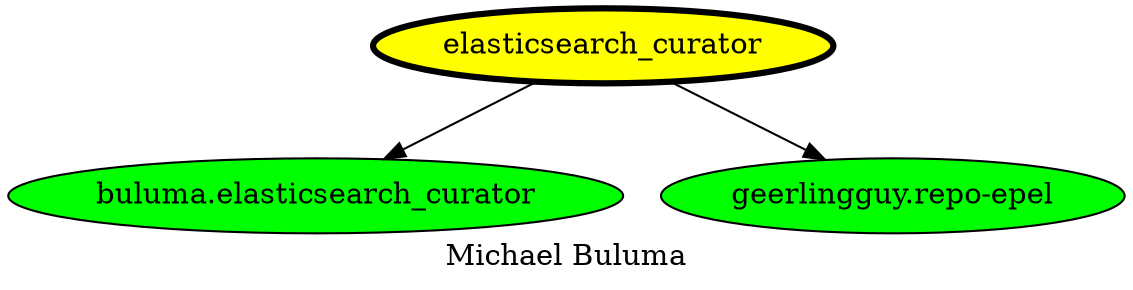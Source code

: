 digraph PhiloDilemma {
  label = "Michael Buluma" ;
  overlap=false
  {
    "elasticsearch_curator" [fillcolor=yellow style=filled penwidth=3]
    "buluma.elasticsearch_curator" [fillcolor=green style=filled]
    "geerlingguy.repo-epel" [fillcolor=green style=filled]
  }
  "elasticsearch_curator" -> "buluma.elasticsearch_curator"
  "elasticsearch_curator" -> "geerlingguy.repo-epel"
}
